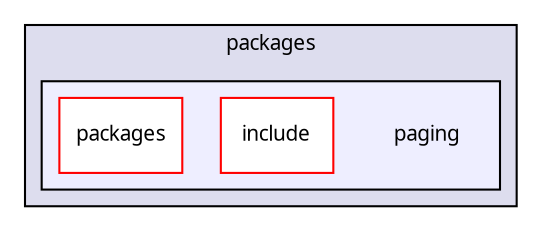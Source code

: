digraph "packages/gui/packages/paging/" {
  compound=true
  node [ fontsize="10", fontname="FreeSans.ttf"];
  edge [ labelfontsize="10", labelfontname="FreeSans.ttf"];
  subgraph clusterdir_22da140b0ceba9af8df63b75c08d8cba {
    graph [ bgcolor="#ddddee", pencolor="black", label="packages" fontname="FreeSans.ttf", fontsize="10", URL="dir_22da140b0ceba9af8df63b75c08d8cba.html"]
  subgraph clusterdir_7df2d8fe1638ed718cf268a2a929ea47 {
    graph [ bgcolor="#eeeeff", pencolor="black", label="" URL="dir_7df2d8fe1638ed718cf268a2a929ea47.html"];
    dir_7df2d8fe1638ed718cf268a2a929ea47 [shape=plaintext label="paging"];
    dir_c429d457393986df7c14b8c228108fd6 [shape=box label="include" color="red" fillcolor="white" style="filled" URL="dir_c429d457393986df7c14b8c228108fd6.html"];
    dir_2b1c35edb4dad933213d5fba65de91c6 [shape=box label="packages" color="red" fillcolor="white" style="filled" URL="dir_2b1c35edb4dad933213d5fba65de91c6.html"];
  }
  }
}

